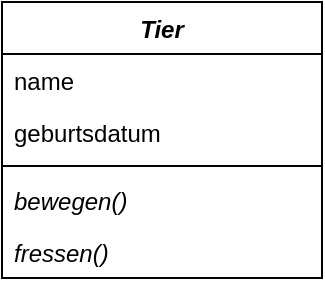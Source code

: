 <mxfile version="22.1.5" type="device">
  <diagram name="Seite-1" id="Sb0FP-cGf5ElB-slQyMz">
    <mxGraphModel dx="1050" dy="566" grid="1" gridSize="10" guides="1" tooltips="1" connect="1" arrows="1" fold="1" page="1" pageScale="1" pageWidth="827" pageHeight="1169" math="0" shadow="0">
      <root>
        <mxCell id="0" />
        <mxCell id="1" parent="0" />
        <mxCell id="HfvUjd8uBFKsG6b31S8n-1" value="Tier" style="swimlane;fontStyle=3;align=center;verticalAlign=top;childLayout=stackLayout;horizontal=1;startSize=26;horizontalStack=0;resizeParent=1;resizeParentMax=0;resizeLast=0;collapsible=1;marginBottom=0;whiteSpace=wrap;html=1;" vertex="1" parent="1">
          <mxGeometry x="40" y="40" width="160" height="138" as="geometry" />
        </mxCell>
        <mxCell id="HfvUjd8uBFKsG6b31S8n-2" value="name" style="text;strokeColor=none;fillColor=none;align=left;verticalAlign=top;spacingLeft=4;spacingRight=4;overflow=hidden;rotatable=0;points=[[0,0.5],[1,0.5]];portConstraint=eastwest;whiteSpace=wrap;html=1;" vertex="1" parent="HfvUjd8uBFKsG6b31S8n-1">
          <mxGeometry y="26" width="160" height="26" as="geometry" />
        </mxCell>
        <mxCell id="HfvUjd8uBFKsG6b31S8n-10" value="geburtsdatum" style="text;strokeColor=none;fillColor=none;align=left;verticalAlign=top;spacingLeft=4;spacingRight=4;overflow=hidden;rotatable=0;points=[[0,0.5],[1,0.5]];portConstraint=eastwest;whiteSpace=wrap;html=1;" vertex="1" parent="HfvUjd8uBFKsG6b31S8n-1">
          <mxGeometry y="52" width="160" height="26" as="geometry" />
        </mxCell>
        <mxCell id="HfvUjd8uBFKsG6b31S8n-3" value="" style="line;strokeWidth=1;fillColor=none;align=left;verticalAlign=middle;spacingTop=-1;spacingLeft=3;spacingRight=3;rotatable=0;labelPosition=right;points=[];portConstraint=eastwest;strokeColor=inherit;" vertex="1" parent="HfvUjd8uBFKsG6b31S8n-1">
          <mxGeometry y="78" width="160" height="8" as="geometry" />
        </mxCell>
        <mxCell id="HfvUjd8uBFKsG6b31S8n-4" value="bewegen()" style="text;strokeColor=none;fillColor=none;align=left;verticalAlign=top;spacingLeft=4;spacingRight=4;overflow=hidden;rotatable=0;points=[[0,0.5],[1,0.5]];portConstraint=eastwest;whiteSpace=wrap;html=1;fontStyle=2" vertex="1" parent="HfvUjd8uBFKsG6b31S8n-1">
          <mxGeometry y="86" width="160" height="26" as="geometry" />
        </mxCell>
        <mxCell id="HfvUjd8uBFKsG6b31S8n-11" value="fressen()" style="text;strokeColor=none;fillColor=none;align=left;verticalAlign=top;spacingLeft=4;spacingRight=4;overflow=hidden;rotatable=0;points=[[0,0.5],[1,0.5]];portConstraint=eastwest;whiteSpace=wrap;html=1;fontStyle=2" vertex="1" parent="HfvUjd8uBFKsG6b31S8n-1">
          <mxGeometry y="112" width="160" height="26" as="geometry" />
        </mxCell>
      </root>
    </mxGraphModel>
  </diagram>
</mxfile>
